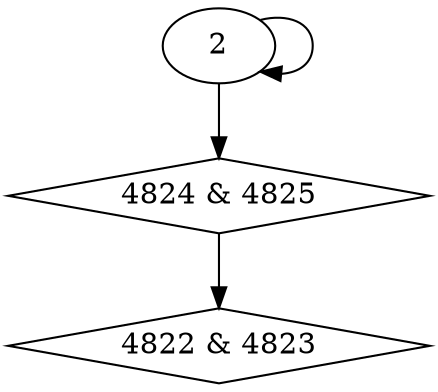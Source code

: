 digraph {
0 [label = "4822 & 4823", shape = diamond];
1 [label = "4824 & 4825", shape = diamond];
1 -> 0;
2 -> 1;
2 -> 2;
}
